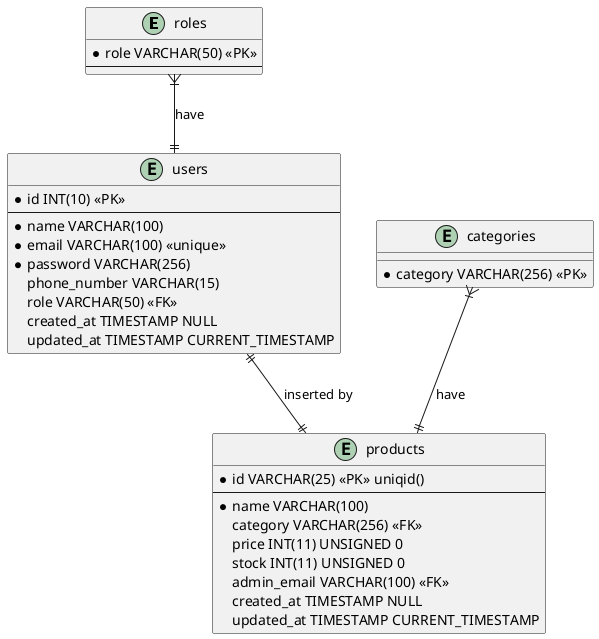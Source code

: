 @startuml product inventory

    entity roles {
        * role VARCHAR(50) <<PK>>
        --
    }

    entity users {
        * id INT(10) <<PK>>
        --
        * name VARCHAR(100)
        * email VARCHAR(100) <<unique>>
        * password VARCHAR(256)
          phone_number VARCHAR(15)
          role VARCHAR(50) <<FK>>
          created_at TIMESTAMP NULL
          updated_at TIMESTAMP CURRENT_TIMESTAMP
    }

    entity categories {
        * category VARCHAR(256) <<PK>>
    }

    entity products {
        * id VARCHAR(25) <<PK>> uniqid()
        --
        * name VARCHAR(100)
          category VARCHAR(256) <<FK>>
          price INT(11) UNSIGNED 0
          stock INT(11) UNSIGNED 0
          admin_email VARCHAR(100) <<FK>>
          created_at TIMESTAMP NULL
          updated_at TIMESTAMP CURRENT_TIMESTAMP
    }

   roles }|--|| users : have
   categories }|--|| products : have
   users ||--|| products : inserted by

@enduml